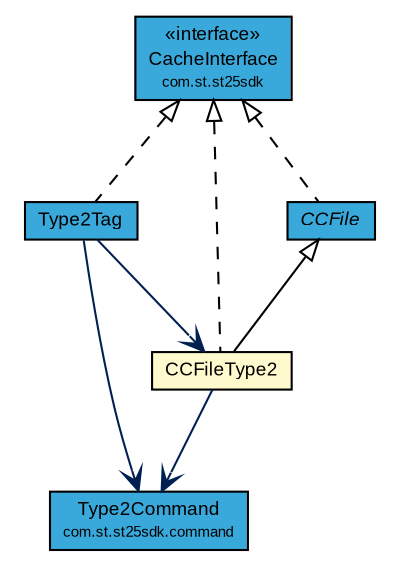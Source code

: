 #!/usr/local/bin/dot
#
# Class diagram 
# Generated by UMLGraph version R5_7_2-3-gee82a7 (http://www.umlgraph.org/)
#

digraph G {
	edge [fontname="arial",fontsize=10,labelfontname="arial",labelfontsize=10];
	node [fontname="arial",fontsize=10,shape=plaintext];
	nodesep=0.25;
	ranksep=0.5;
	// com.st.st25sdk.CacheInterface
	c6705 [label=<<table title="com.st.st25sdk.CacheInterface" border="0" cellborder="1" cellspacing="0" cellpadding="2" port="p" bgcolor="#39a9dc" href="../CacheInterface.html">
		<tr><td><table border="0" cellspacing="0" cellpadding="1">
<tr><td align="center" balign="center"> &#171;interface&#187; </td></tr>
<tr><td align="center" balign="center"> CacheInterface </td></tr>
<tr><td align="center" balign="center"><font point-size="7.0"> com.st.st25sdk </font></td></tr>
		</table></td></tr>
		</table>>, URL="../CacheInterface.html", fontname="arial", fontcolor="black", fontsize=9.0];
	// com.st.st25sdk.command.Type2Command
	c6723 [label=<<table title="com.st.st25sdk.command.Type2Command" border="0" cellborder="1" cellspacing="0" cellpadding="2" port="p" bgcolor="#39a9dc" href="../command/Type2Command.html">
		<tr><td><table border="0" cellspacing="0" cellpadding="1">
<tr><td align="center" balign="center"> Type2Command </td></tr>
<tr><td align="center" balign="center"><font point-size="7.0"> com.st.st25sdk.command </font></td></tr>
		</table></td></tr>
		</table>>, URL="../command/Type2Command.html", fontname="arial", fontcolor="black", fontsize=9.0];
	// com.st.st25sdk.type2.Type2Tag
	c6785 [label=<<table title="com.st.st25sdk.type2.Type2Tag" border="0" cellborder="1" cellspacing="0" cellpadding="2" port="p" bgcolor="#39a9dc" href="./Type2Tag.html">
		<tr><td><table border="0" cellspacing="0" cellpadding="1">
<tr><td align="center" balign="center"> Type2Tag </td></tr>
		</table></td></tr>
		</table>>, URL="./Type2Tag.html", fontname="arial", fontcolor="black", fontsize=9.0];
	// com.st.st25sdk.type2.CCFileType2
	c6794 [label=<<table title="com.st.st25sdk.type2.CCFileType2" border="0" cellborder="1" cellspacing="0" cellpadding="2" port="p" bgcolor="lemonChiffon" href="./CCFileType2.html">
		<tr><td><table border="0" cellspacing="0" cellpadding="1">
<tr><td align="center" balign="center"> CCFileType2 </td></tr>
		</table></td></tr>
		</table>>, URL="./CCFileType2.html", fontname="arial", fontcolor="black", fontsize=9.0];
	// com.st.st25sdk.type2.CCFile
	c6795 [label=<<table title="com.st.st25sdk.type2.CCFile" border="0" cellborder="1" cellspacing="0" cellpadding="2" port="p" bgcolor="#39a9dc" href="./CCFile.html">
		<tr><td><table border="0" cellspacing="0" cellpadding="1">
<tr><td align="center" balign="center"><font face="arial italic"> CCFile </font></td></tr>
		</table></td></tr>
		</table>>, URL="./CCFile.html", fontname="arial", fontcolor="black", fontsize=9.0];
	//com.st.st25sdk.type2.Type2Tag implements com.st.st25sdk.CacheInterface
	c6705:p -> c6785:p [dir=back,arrowtail=empty,style=dashed];
	//com.st.st25sdk.type2.CCFileType2 extends com.st.st25sdk.type2.CCFile
	c6795:p -> c6794:p [dir=back,arrowtail=empty];
	//com.st.st25sdk.type2.CCFileType2 implements com.st.st25sdk.CacheInterface
	c6705:p -> c6794:p [dir=back,arrowtail=empty,style=dashed];
	//com.st.st25sdk.type2.CCFile implements com.st.st25sdk.CacheInterface
	c6705:p -> c6795:p [dir=back,arrowtail=empty,style=dashed];
	// com.st.st25sdk.type2.Type2Tag NAVASSOC com.st.st25sdk.command.Type2Command
	c6785:p -> c6723:p [taillabel="", label="", headlabel="", fontname="arial", fontcolor="#002052", fontsize=10.0, color="#002052", arrowhead=open];
	// com.st.st25sdk.type2.Type2Tag NAVASSOC com.st.st25sdk.type2.CCFileType2
	c6785:p -> c6794:p [taillabel="", label="", headlabel="", fontname="arial", fontcolor="#002052", fontsize=10.0, color="#002052", arrowhead=open];
	// com.st.st25sdk.type2.CCFileType2 NAVASSOC com.st.st25sdk.command.Type2Command
	c6794:p -> c6723:p [taillabel="", label="", headlabel="", fontname="arial", fontcolor="#002052", fontsize=10.0, color="#002052", arrowhead=open];
}

